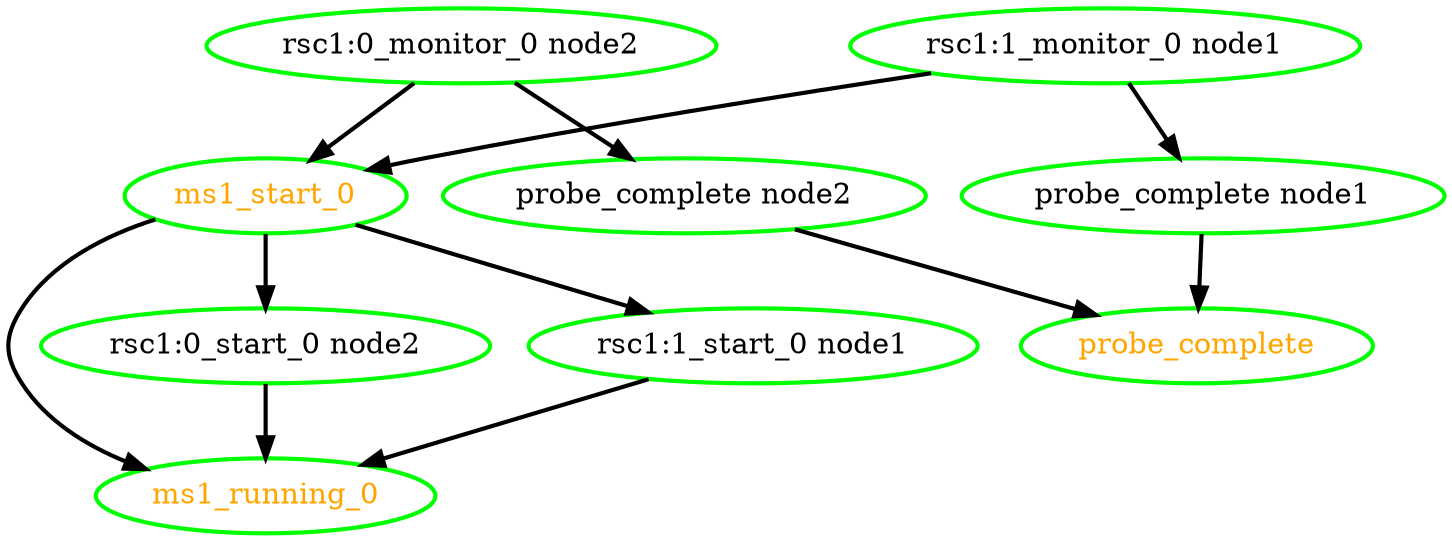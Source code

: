 digraph "g" {
"ms1_running_0" [ style=bold color="green" fontcolor="orange" ]
"ms1_start_0" -> "ms1_running_0" [ style = bold]
"ms1_start_0" -> "rsc1:0_start_0 node2" [ style = bold]
"ms1_start_0" -> "rsc1:1_start_0 node1" [ style = bold]
"ms1_start_0" [ style=bold color="green" fontcolor="orange" ]
"probe_complete node1" -> "probe_complete" [ style = bold]
"probe_complete node1" [ style=bold color="green" fontcolor="black" ]
"probe_complete node2" -> "probe_complete" [ style = bold]
"probe_complete node2" [ style=bold color="green" fontcolor="black" ]
"probe_complete" [ style=bold color="green" fontcolor="orange" ]
"rsc1:0_monitor_0 node2" -> "ms1_start_0" [ style = bold]
"rsc1:0_monitor_0 node2" -> "probe_complete node2" [ style = bold]
"rsc1:0_monitor_0 node2" [ style=bold color="green" fontcolor="black" ]
"rsc1:0_start_0 node2" -> "ms1_running_0" [ style = bold]
"rsc1:0_start_0 node2" [ style=bold color="green" fontcolor="black" ]
"rsc1:1_monitor_0 node1" -> "ms1_start_0" [ style = bold]
"rsc1:1_monitor_0 node1" -> "probe_complete node1" [ style = bold]
"rsc1:1_monitor_0 node1" [ style=bold color="green" fontcolor="black" ]
"rsc1:1_start_0 node1" -> "ms1_running_0" [ style = bold]
"rsc1:1_start_0 node1" [ style=bold color="green" fontcolor="black" ]
}
